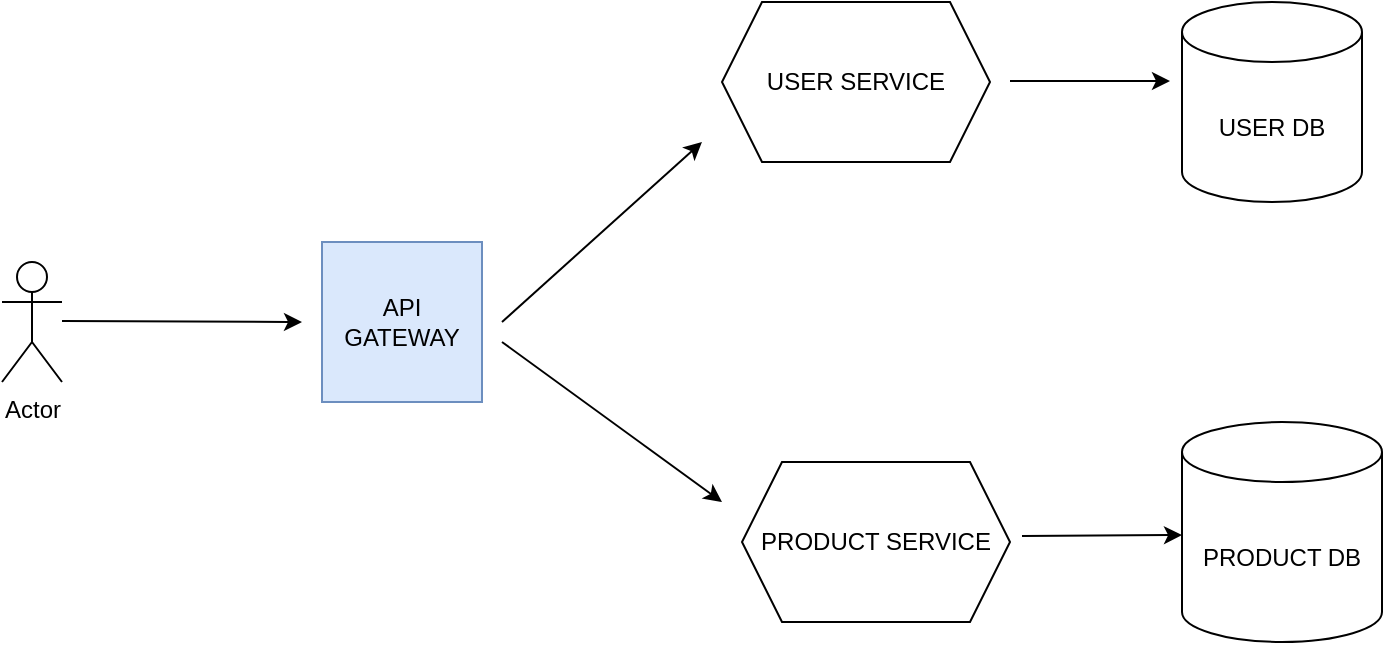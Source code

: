 <mxfile version="21.7.1" type="github">
  <diagram name="Page-1" id="DhDLIFlUn16JUR4aYyrN">
    <mxGraphModel dx="713" dy="566" grid="1" gridSize="10" guides="1" tooltips="1" connect="1" arrows="1" fold="1" page="1" pageScale="1" pageWidth="827" pageHeight="1169" math="0" shadow="0">
      <root>
        <mxCell id="0" />
        <mxCell id="1" parent="0" />
        <mxCell id="xJVb_zm0cARNz0okhTG_-1" value="Actor" style="shape=umlActor;verticalLabelPosition=bottom;verticalAlign=top;html=1;outlineConnect=0;" vertex="1" parent="1">
          <mxGeometry x="40" y="210" width="30" height="60" as="geometry" />
        </mxCell>
        <mxCell id="xJVb_zm0cARNz0okhTG_-2" value="API GATEWAY" style="whiteSpace=wrap;html=1;aspect=fixed;fillColor=#dae8fc;strokeColor=#6c8ebf;" vertex="1" parent="1">
          <mxGeometry x="200" y="200" width="80" height="80" as="geometry" />
        </mxCell>
        <mxCell id="xJVb_zm0cARNz0okhTG_-4" value="" style="endArrow=classic;html=1;rounded=0;" edge="1" parent="1">
          <mxGeometry width="50" height="50" relative="1" as="geometry">
            <mxPoint x="70" y="239.5" as="sourcePoint" />
            <mxPoint x="190" y="240" as="targetPoint" />
          </mxGeometry>
        </mxCell>
        <mxCell id="xJVb_zm0cARNz0okhTG_-5" value="USER SERVICE" style="shape=hexagon;perimeter=hexagonPerimeter2;whiteSpace=wrap;html=1;fixedSize=1;" vertex="1" parent="1">
          <mxGeometry x="400" y="80" width="134" height="80" as="geometry" />
        </mxCell>
        <mxCell id="xJVb_zm0cARNz0okhTG_-6" value="PRODUCT SERVICE" style="shape=hexagon;perimeter=hexagonPerimeter2;whiteSpace=wrap;html=1;fixedSize=1;" vertex="1" parent="1">
          <mxGeometry x="410" y="310" width="134" height="80" as="geometry" />
        </mxCell>
        <mxCell id="xJVb_zm0cARNz0okhTG_-8" value="" style="endArrow=classic;html=1;rounded=0;" edge="1" parent="1">
          <mxGeometry width="50" height="50" relative="1" as="geometry">
            <mxPoint x="290" y="240" as="sourcePoint" />
            <mxPoint x="390" y="150" as="targetPoint" />
          </mxGeometry>
        </mxCell>
        <mxCell id="xJVb_zm0cARNz0okhTG_-9" value="" style="endArrow=classic;html=1;rounded=0;" edge="1" parent="1">
          <mxGeometry width="50" height="50" relative="1" as="geometry">
            <mxPoint x="290" y="250" as="sourcePoint" />
            <mxPoint x="400" y="330" as="targetPoint" />
          </mxGeometry>
        </mxCell>
        <mxCell id="xJVb_zm0cARNz0okhTG_-11" value="USER DB" style="shape=cylinder3;whiteSpace=wrap;html=1;boundedLbl=1;backgroundOutline=1;size=15;" vertex="1" parent="1">
          <mxGeometry x="630" y="80" width="90" height="100" as="geometry" />
        </mxCell>
        <mxCell id="xJVb_zm0cARNz0okhTG_-12" value="" style="endArrow=classic;html=1;rounded=0;" edge="1" parent="1">
          <mxGeometry width="50" height="50" relative="1" as="geometry">
            <mxPoint x="544" y="119.5" as="sourcePoint" />
            <mxPoint x="624" y="119.5" as="targetPoint" />
          </mxGeometry>
        </mxCell>
        <mxCell id="xJVb_zm0cARNz0okhTG_-13" value="PRODUCT DB" style="shape=cylinder3;whiteSpace=wrap;html=1;boundedLbl=1;backgroundOutline=1;size=15;" vertex="1" parent="1">
          <mxGeometry x="630" y="290" width="100" height="110" as="geometry" />
        </mxCell>
        <mxCell id="xJVb_zm0cARNz0okhTG_-15" value="" style="endArrow=classic;html=1;rounded=0;entryX=-0.05;entryY=0.573;entryDx=0;entryDy=0;entryPerimeter=0;" edge="1" parent="1">
          <mxGeometry width="50" height="50" relative="1" as="geometry">
            <mxPoint x="550" y="347" as="sourcePoint" />
            <mxPoint x="630" y="346.52" as="targetPoint" />
          </mxGeometry>
        </mxCell>
      </root>
    </mxGraphModel>
  </diagram>
</mxfile>
